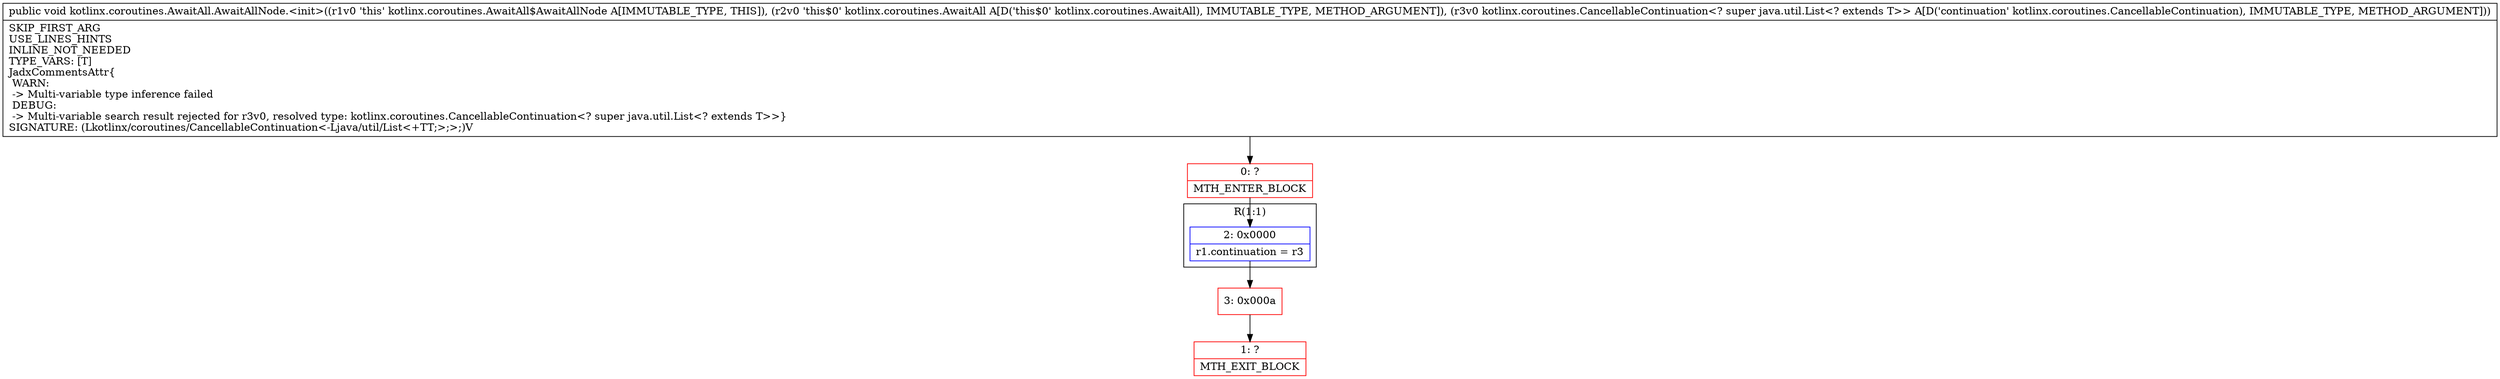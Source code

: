 digraph "CFG forkotlinx.coroutines.AwaitAll.AwaitAllNode.\<init\>(Lkotlinx\/coroutines\/AwaitAll;Lkotlinx\/coroutines\/CancellableContinuation;)V" {
subgraph cluster_Region_659315408 {
label = "R(1:1)";
node [shape=record,color=blue];
Node_2 [shape=record,label="{2\:\ 0x0000|r1.continuation = r3\l}"];
}
Node_0 [shape=record,color=red,label="{0\:\ ?|MTH_ENTER_BLOCK\l}"];
Node_3 [shape=record,color=red,label="{3\:\ 0x000a}"];
Node_1 [shape=record,color=red,label="{1\:\ ?|MTH_EXIT_BLOCK\l}"];
MethodNode[shape=record,label="{public void kotlinx.coroutines.AwaitAll.AwaitAllNode.\<init\>((r1v0 'this' kotlinx.coroutines.AwaitAll$AwaitAllNode A[IMMUTABLE_TYPE, THIS]), (r2v0 'this$0' kotlinx.coroutines.AwaitAll A[D('this$0' kotlinx.coroutines.AwaitAll), IMMUTABLE_TYPE, METHOD_ARGUMENT]), (r3v0 kotlinx.coroutines.CancellableContinuation\<? super java.util.List\<? extends T\>\> A[D('continuation' kotlinx.coroutines.CancellableContinuation), IMMUTABLE_TYPE, METHOD_ARGUMENT]))  | SKIP_FIRST_ARG\lUSE_LINES_HINTS\lINLINE_NOT_NEEDED\lTYPE_VARS: [T]\lJadxCommentsAttr\{\l WARN: \l \-\> Multi\-variable type inference failed\l DEBUG: \l \-\> Multi\-variable search result rejected for r3v0, resolved type: kotlinx.coroutines.CancellableContinuation\<? super java.util.List\<? extends T\>\>\}\lSIGNATURE: (Lkotlinx\/coroutines\/CancellableContinuation\<\-Ljava\/util\/List\<+TT;\>;\>;)V\l}"];
MethodNode -> Node_0;Node_2 -> Node_3;
Node_0 -> Node_2;
Node_3 -> Node_1;
}

